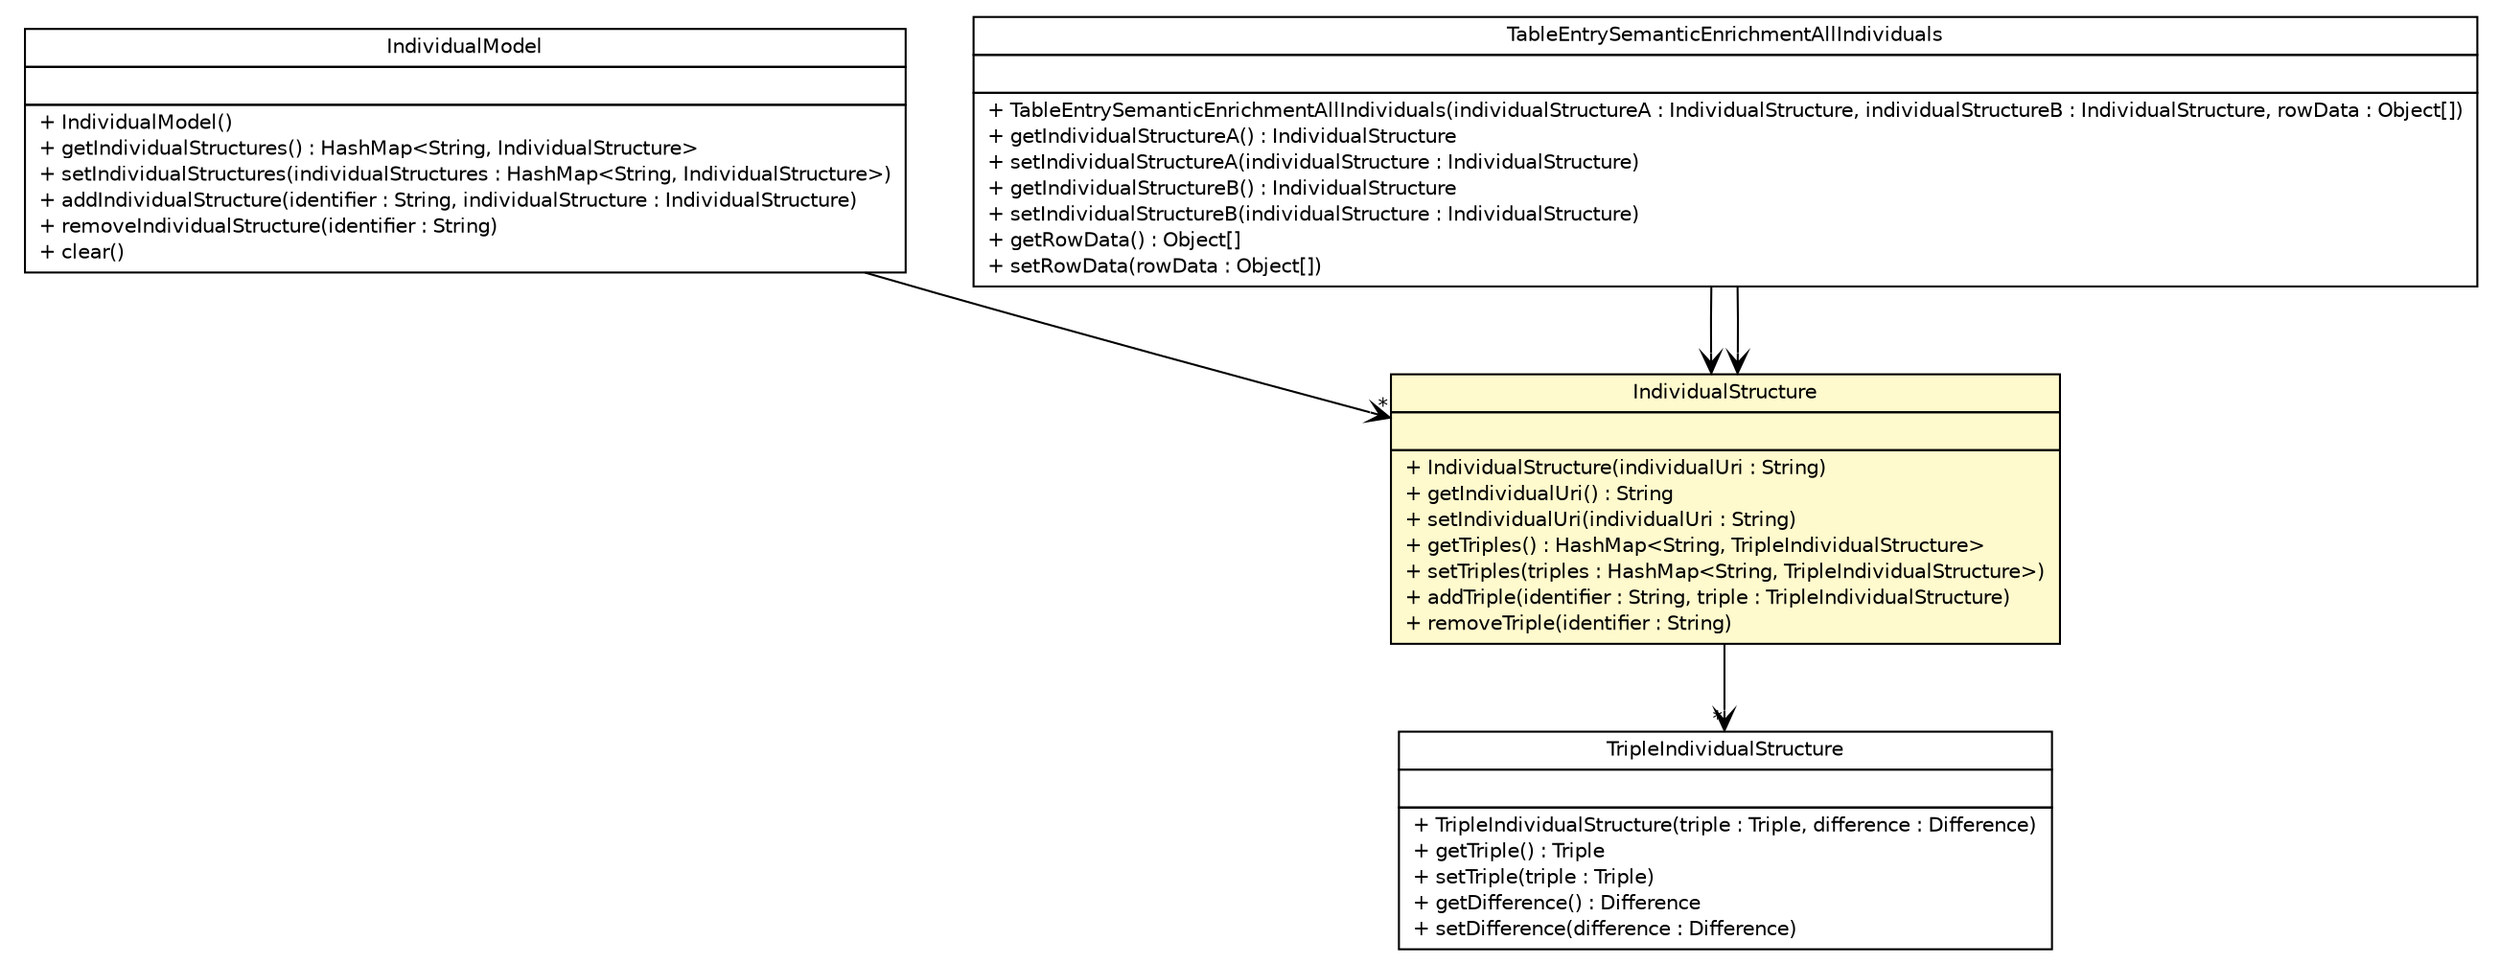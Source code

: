 #!/usr/local/bin/dot
#
# Class diagram 
# Generated by UMLGraph version R5_6-24-gf6e263 (http://www.umlgraph.org/)
#

digraph G {
	edge [fontname="Helvetica",fontsize=10,labelfontname="Helvetica",labelfontsize=10];
	node [fontname="Helvetica",fontsize=10,shape=plaintext];
	nodesep=0.25;
	ranksep=0.5;
	// de.tud.plt.r43ples.merging.model.structure.IndividualModel
	c2780 [label=<<table title="de.tud.plt.r43ples.merging.model.structure.IndividualModel" border="0" cellborder="1" cellspacing="0" cellpadding="2" port="p" href="./IndividualModel.html">
		<tr><td><table border="0" cellspacing="0" cellpadding="1">
<tr><td align="center" balign="center"> IndividualModel </td></tr>
		</table></td></tr>
		<tr><td><table border="0" cellspacing="0" cellpadding="1">
<tr><td align="left" balign="left">  </td></tr>
		</table></td></tr>
		<tr><td><table border="0" cellspacing="0" cellpadding="1">
<tr><td align="left" balign="left"> + IndividualModel() </td></tr>
<tr><td align="left" balign="left"> + getIndividualStructures() : HashMap&lt;String, IndividualStructure&gt; </td></tr>
<tr><td align="left" balign="left"> + setIndividualStructures(individualStructures : HashMap&lt;String, IndividualStructure&gt;) </td></tr>
<tr><td align="left" balign="left"> + addIndividualStructure(identifier : String, individualStructure : IndividualStructure) </td></tr>
<tr><td align="left" balign="left"> + removeIndividualStructure(identifier : String) </td></tr>
<tr><td align="left" balign="left"> + clear() </td></tr>
		</table></td></tr>
		</table>>, URL="./IndividualModel.html", fontname="Helvetica", fontcolor="black", fontsize=10.0];
	// de.tud.plt.r43ples.merging.model.structure.IndividualStructure
	c2781 [label=<<table title="de.tud.plt.r43ples.merging.model.structure.IndividualStructure" border="0" cellborder="1" cellspacing="0" cellpadding="2" port="p" bgcolor="lemonChiffon" href="./IndividualStructure.html">
		<tr><td><table border="0" cellspacing="0" cellpadding="1">
<tr><td align="center" balign="center"> IndividualStructure </td></tr>
		</table></td></tr>
		<tr><td><table border="0" cellspacing="0" cellpadding="1">
<tr><td align="left" balign="left">  </td></tr>
		</table></td></tr>
		<tr><td><table border="0" cellspacing="0" cellpadding="1">
<tr><td align="left" balign="left"> + IndividualStructure(individualUri : String) </td></tr>
<tr><td align="left" balign="left"> + getIndividualUri() : String </td></tr>
<tr><td align="left" balign="left"> + setIndividualUri(individualUri : String) </td></tr>
<tr><td align="left" balign="left"> + getTriples() : HashMap&lt;String, TripleIndividualStructure&gt; </td></tr>
<tr><td align="left" balign="left"> + setTriples(triples : HashMap&lt;String, TripleIndividualStructure&gt;) </td></tr>
<tr><td align="left" balign="left"> + addTriple(identifier : String, triple : TripleIndividualStructure) </td></tr>
<tr><td align="left" balign="left"> + removeTriple(identifier : String) </td></tr>
		</table></td></tr>
		</table>>, URL="./IndividualStructure.html", fontname="Helvetica", fontcolor="black", fontsize=10.0];
	// de.tud.plt.r43ples.merging.model.structure.TableEntrySemanticEnrichmentAllIndividuals
	c2786 [label=<<table title="de.tud.plt.r43ples.merging.model.structure.TableEntrySemanticEnrichmentAllIndividuals" border="0" cellborder="1" cellspacing="0" cellpadding="2" port="p" href="./TableEntrySemanticEnrichmentAllIndividuals.html">
		<tr><td><table border="0" cellspacing="0" cellpadding="1">
<tr><td align="center" balign="center"> TableEntrySemanticEnrichmentAllIndividuals </td></tr>
		</table></td></tr>
		<tr><td><table border="0" cellspacing="0" cellpadding="1">
<tr><td align="left" balign="left">  </td></tr>
		</table></td></tr>
		<tr><td><table border="0" cellspacing="0" cellpadding="1">
<tr><td align="left" balign="left"> + TableEntrySemanticEnrichmentAllIndividuals(individualStructureA : IndividualStructure, individualStructureB : IndividualStructure, rowData : Object[]) </td></tr>
<tr><td align="left" balign="left"> + getIndividualStructureA() : IndividualStructure </td></tr>
<tr><td align="left" balign="left"> + setIndividualStructureA(individualStructure : IndividualStructure) </td></tr>
<tr><td align="left" balign="left"> + getIndividualStructureB() : IndividualStructure </td></tr>
<tr><td align="left" balign="left"> + setIndividualStructureB(individualStructure : IndividualStructure) </td></tr>
<tr><td align="left" balign="left"> + getRowData() : Object[] </td></tr>
<tr><td align="left" balign="left"> + setRowData(rowData : Object[]) </td></tr>
		</table></td></tr>
		</table>>, URL="./TableEntrySemanticEnrichmentAllIndividuals.html", fontname="Helvetica", fontcolor="black", fontsize=10.0];
	// de.tud.plt.r43ples.merging.model.structure.TripleIndividualStructure
	c2791 [label=<<table title="de.tud.plt.r43ples.merging.model.structure.TripleIndividualStructure" border="0" cellborder="1" cellspacing="0" cellpadding="2" port="p" href="./TripleIndividualStructure.html">
		<tr><td><table border="0" cellspacing="0" cellpadding="1">
<tr><td align="center" balign="center"> TripleIndividualStructure </td></tr>
		</table></td></tr>
		<tr><td><table border="0" cellspacing="0" cellpadding="1">
<tr><td align="left" balign="left">  </td></tr>
		</table></td></tr>
		<tr><td><table border="0" cellspacing="0" cellpadding="1">
<tr><td align="left" balign="left"> + TripleIndividualStructure(triple : Triple, difference : Difference) </td></tr>
<tr><td align="left" balign="left"> + getTriple() : Triple </td></tr>
<tr><td align="left" balign="left"> + setTriple(triple : Triple) </td></tr>
<tr><td align="left" balign="left"> + getDifference() : Difference </td></tr>
<tr><td align="left" balign="left"> + setDifference(difference : Difference) </td></tr>
		</table></td></tr>
		</table>>, URL="./TripleIndividualStructure.html", fontname="Helvetica", fontcolor="black", fontsize=10.0];
	// de.tud.plt.r43ples.merging.model.structure.IndividualModel NAVASSOC de.tud.plt.r43ples.merging.model.structure.IndividualStructure
	c2780:p -> c2781:p [taillabel="", label="", headlabel="*", fontname="Helvetica", fontcolor="black", fontsize=10.0, color="black", arrowhead=open];
	// de.tud.plt.r43ples.merging.model.structure.IndividualStructure NAVASSOC de.tud.plt.r43ples.merging.model.structure.TripleIndividualStructure
	c2781:p -> c2791:p [taillabel="", label="", headlabel="*", fontname="Helvetica", fontcolor="black", fontsize=10.0, color="black", arrowhead=open];
	// de.tud.plt.r43ples.merging.model.structure.TableEntrySemanticEnrichmentAllIndividuals NAVASSOC de.tud.plt.r43ples.merging.model.structure.IndividualStructure
	c2786:p -> c2781:p [taillabel="", label="", headlabel="", fontname="Helvetica", fontcolor="black", fontsize=10.0, color="black", arrowhead=open];
	// de.tud.plt.r43ples.merging.model.structure.TableEntrySemanticEnrichmentAllIndividuals NAVASSOC de.tud.plt.r43ples.merging.model.structure.IndividualStructure
	c2786:p -> c2781:p [taillabel="", label="", headlabel="", fontname="Helvetica", fontcolor="black", fontsize=10.0, color="black", arrowhead=open];
}

